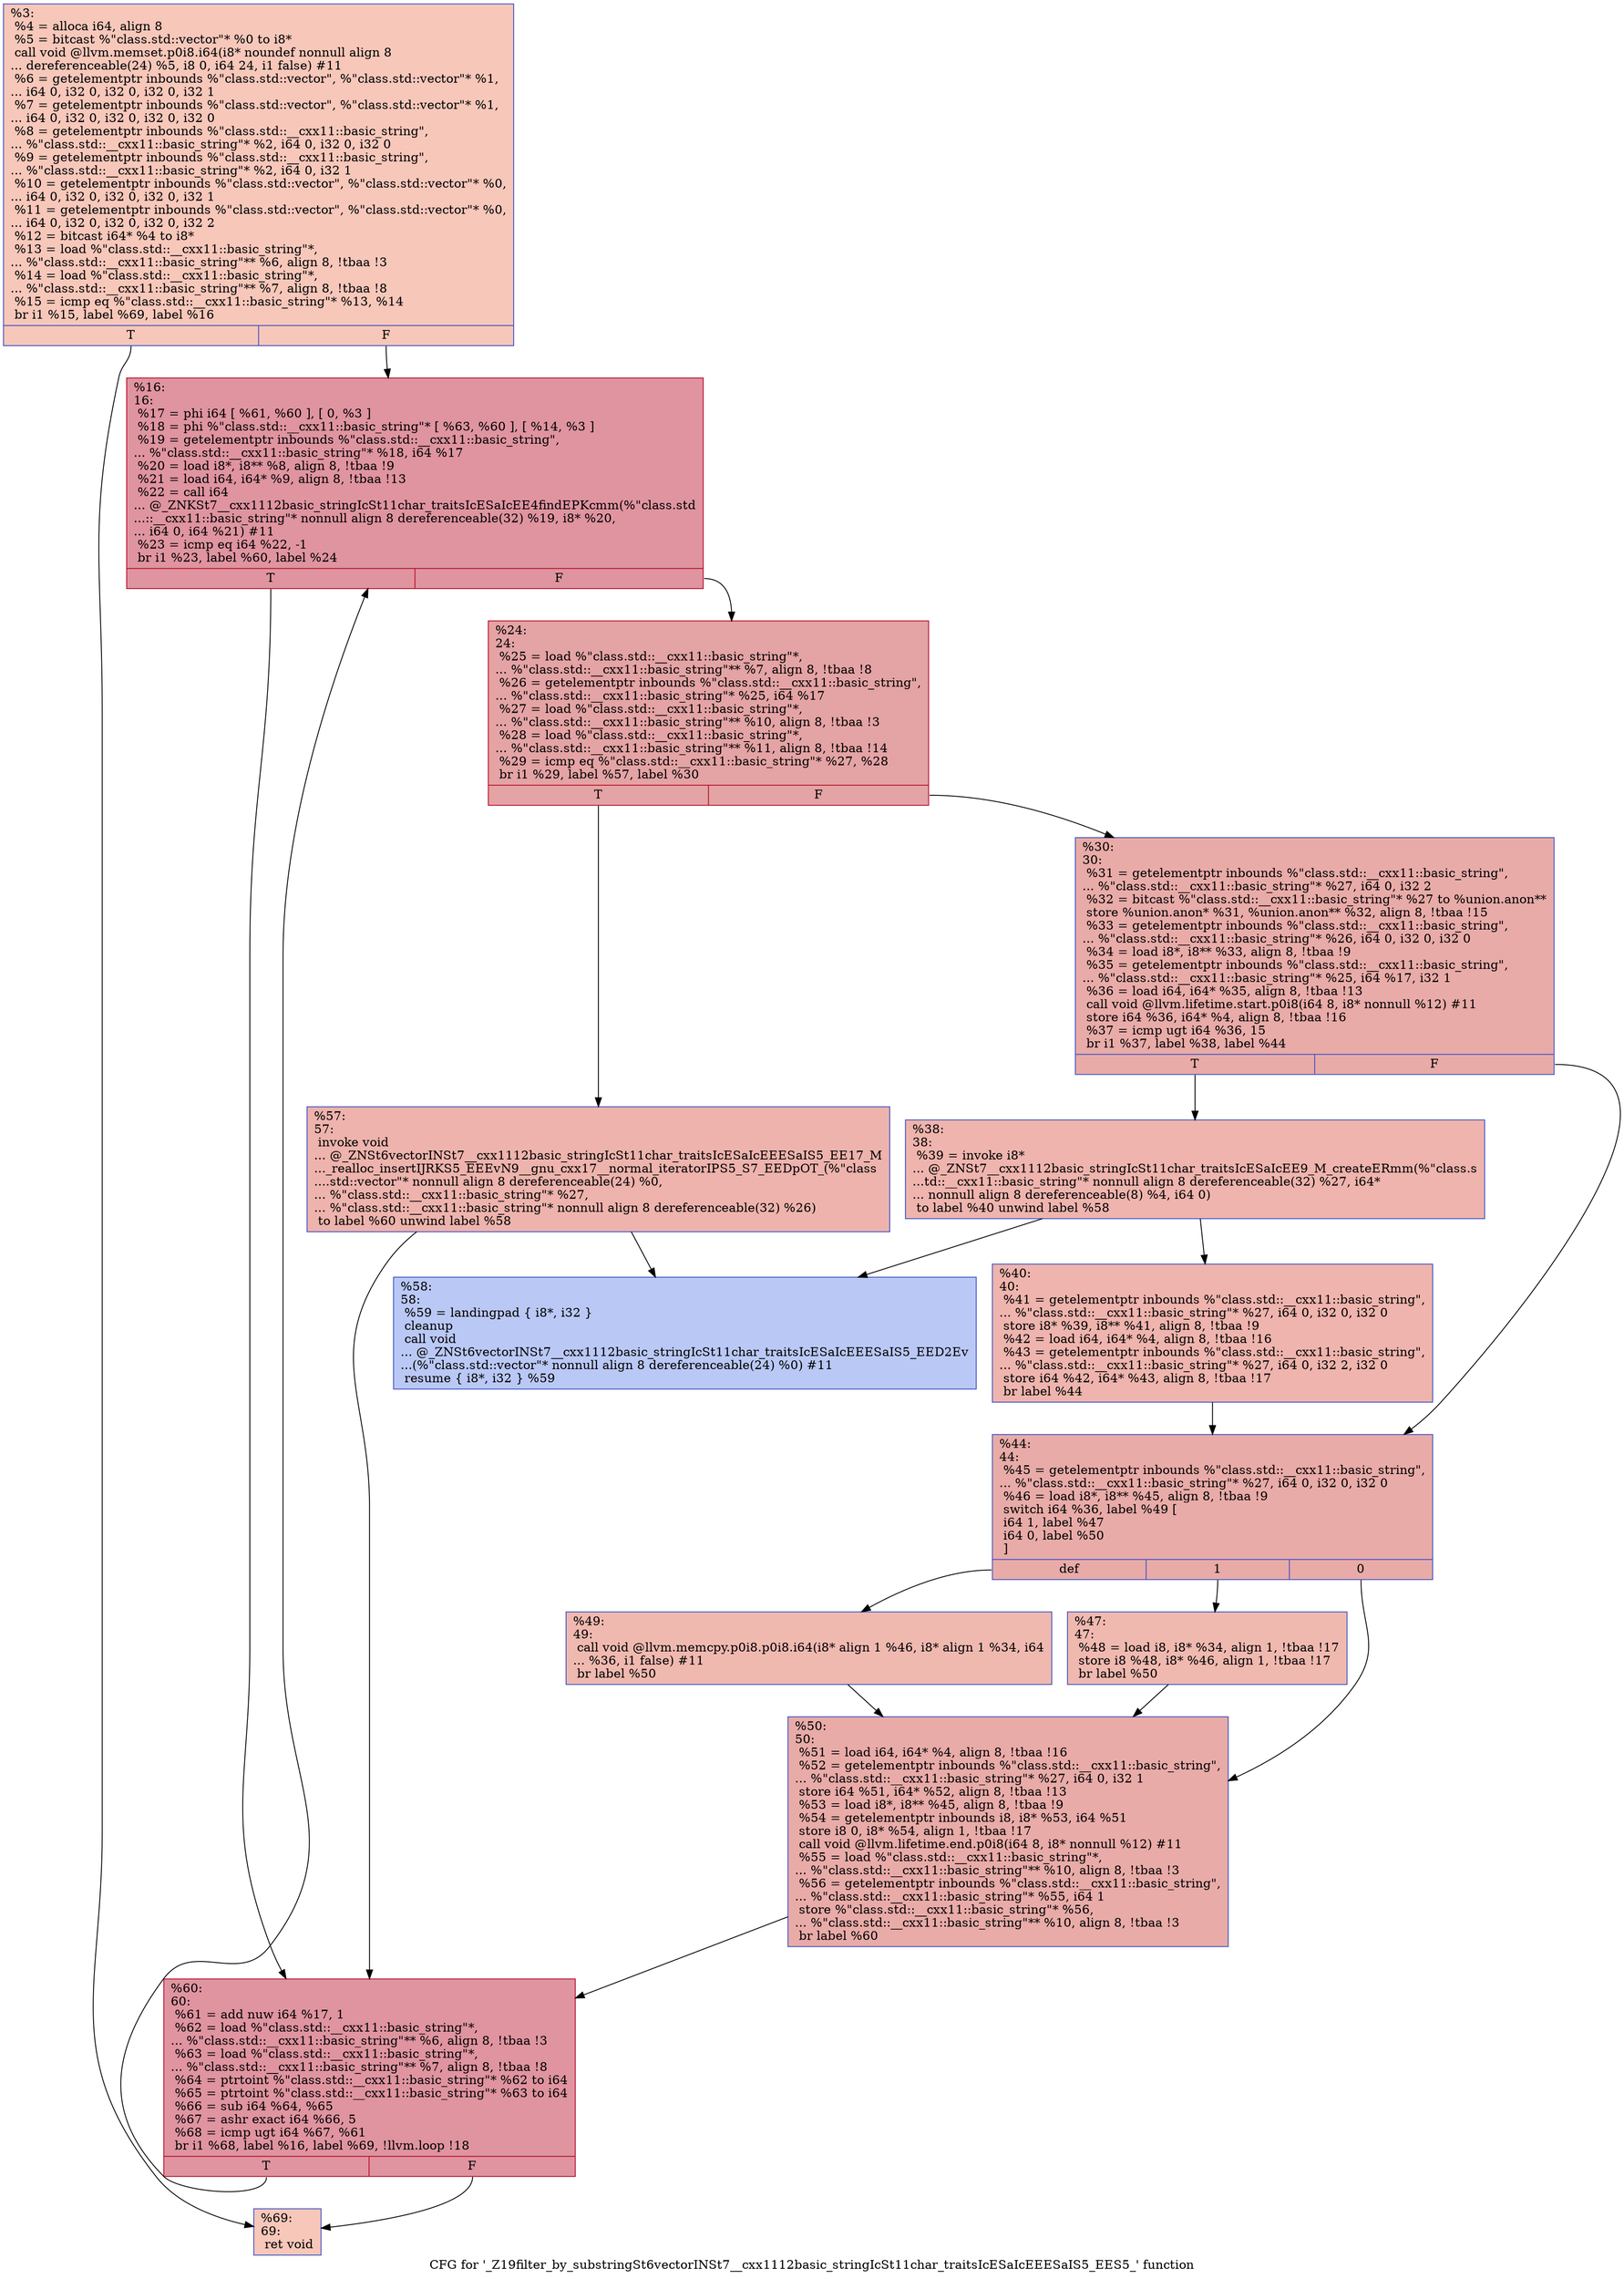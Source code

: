digraph "CFG for '_Z19filter_by_substringSt6vectorINSt7__cxx1112basic_stringIcSt11char_traitsIcESaIcEEESaIS5_EES5_' function" {
	label="CFG for '_Z19filter_by_substringSt6vectorINSt7__cxx1112basic_stringIcSt11char_traitsIcESaIcEEESaIS5_EES5_' function";

	Node0x5592558d8910 [shape=record,color="#3d50c3ff", style=filled, fillcolor="#ec7f6370",label="{%3:\l  %4 = alloca i64, align 8\l  %5 = bitcast %\"class.std::vector\"* %0 to i8*\l  call void @llvm.memset.p0i8.i64(i8* noundef nonnull align 8\l... dereferenceable(24) %5, i8 0, i64 24, i1 false) #11\l  %6 = getelementptr inbounds %\"class.std::vector\", %\"class.std::vector\"* %1,\l... i64 0, i32 0, i32 0, i32 0, i32 1\l  %7 = getelementptr inbounds %\"class.std::vector\", %\"class.std::vector\"* %1,\l... i64 0, i32 0, i32 0, i32 0, i32 0\l  %8 = getelementptr inbounds %\"class.std::__cxx11::basic_string\",\l... %\"class.std::__cxx11::basic_string\"* %2, i64 0, i32 0, i32 0\l  %9 = getelementptr inbounds %\"class.std::__cxx11::basic_string\",\l... %\"class.std::__cxx11::basic_string\"* %2, i64 0, i32 1\l  %10 = getelementptr inbounds %\"class.std::vector\", %\"class.std::vector\"* %0,\l... i64 0, i32 0, i32 0, i32 0, i32 1\l  %11 = getelementptr inbounds %\"class.std::vector\", %\"class.std::vector\"* %0,\l... i64 0, i32 0, i32 0, i32 0, i32 2\l  %12 = bitcast i64* %4 to i8*\l  %13 = load %\"class.std::__cxx11::basic_string\"*,\l... %\"class.std::__cxx11::basic_string\"** %6, align 8, !tbaa !3\l  %14 = load %\"class.std::__cxx11::basic_string\"*,\l... %\"class.std::__cxx11::basic_string\"** %7, align 8, !tbaa !8\l  %15 = icmp eq %\"class.std::__cxx11::basic_string\"* %13, %14\l  br i1 %15, label %69, label %16\l|{<s0>T|<s1>F}}"];
	Node0x5592558d8910:s0 -> Node0x5592558d8fe0;
	Node0x5592558d8910:s1 -> Node0x5592558da860;
	Node0x5592558da860 [shape=record,color="#b70d28ff", style=filled, fillcolor="#b70d2870",label="{%16:\l16:                                               \l  %17 = phi i64 [ %61, %60 ], [ 0, %3 ]\l  %18 = phi %\"class.std::__cxx11::basic_string\"* [ %63, %60 ], [ %14, %3 ]\l  %19 = getelementptr inbounds %\"class.std::__cxx11::basic_string\",\l... %\"class.std::__cxx11::basic_string\"* %18, i64 %17\l  %20 = load i8*, i8** %8, align 8, !tbaa !9\l  %21 = load i64, i64* %9, align 8, !tbaa !13\l  %22 = call i64\l... @_ZNKSt7__cxx1112basic_stringIcSt11char_traitsIcESaIcEE4findEPKcmm(%\"class.std\l...::__cxx11::basic_string\"* nonnull align 8 dereferenceable(32) %19, i8* %20,\l... i64 0, i64 %21) #11\l  %23 = icmp eq i64 %22, -1\l  br i1 %23, label %60, label %24\l|{<s0>T|<s1>F}}"];
	Node0x5592558da860:s0 -> Node0x5592558da9d0;
	Node0x5592558da860:s1 -> Node0x5592558daf50;
	Node0x5592558daf50 [shape=record,color="#b70d28ff", style=filled, fillcolor="#c32e3170",label="{%24:\l24:                                               \l  %25 = load %\"class.std::__cxx11::basic_string\"*,\l... %\"class.std::__cxx11::basic_string\"** %7, align 8, !tbaa !8\l  %26 = getelementptr inbounds %\"class.std::__cxx11::basic_string\",\l... %\"class.std::__cxx11::basic_string\"* %25, i64 %17\l  %27 = load %\"class.std::__cxx11::basic_string\"*,\l... %\"class.std::__cxx11::basic_string\"** %10, align 8, !tbaa !3\l  %28 = load %\"class.std::__cxx11::basic_string\"*,\l... %\"class.std::__cxx11::basic_string\"** %11, align 8, !tbaa !14\l  %29 = icmp eq %\"class.std::__cxx11::basic_string\"* %27, %28\l  br i1 %29, label %57, label %30\l|{<s0>T|<s1>F}}"];
	Node0x5592558daf50:s0 -> Node0x5592558dc390;
	Node0x5592558daf50:s1 -> Node0x5592558dc420;
	Node0x5592558dc420 [shape=record,color="#3d50c3ff", style=filled, fillcolor="#cc403a70",label="{%30:\l30:                                               \l  %31 = getelementptr inbounds %\"class.std::__cxx11::basic_string\",\l... %\"class.std::__cxx11::basic_string\"* %27, i64 0, i32 2\l  %32 = bitcast %\"class.std::__cxx11::basic_string\"* %27 to %union.anon**\l  store %union.anon* %31, %union.anon** %32, align 8, !tbaa !15\l  %33 = getelementptr inbounds %\"class.std::__cxx11::basic_string\",\l... %\"class.std::__cxx11::basic_string\"* %26, i64 0, i32 0, i32 0\l  %34 = load i8*, i8** %33, align 8, !tbaa !9\l  %35 = getelementptr inbounds %\"class.std::__cxx11::basic_string\",\l... %\"class.std::__cxx11::basic_string\"* %25, i64 %17, i32 1\l  %36 = load i64, i64* %35, align 8, !tbaa !13\l  call void @llvm.lifetime.start.p0i8(i64 8, i8* nonnull %12) #11\l  store i64 %36, i64* %4, align 8, !tbaa !16\l  %37 = icmp ugt i64 %36, 15\l  br i1 %37, label %38, label %44\l|{<s0>T|<s1>F}}"];
	Node0x5592558dc420:s0 -> Node0x5592558ddd30;
	Node0x5592558dc420:s1 -> Node0x5592558dddc0;
	Node0x5592558ddd30 [shape=record,color="#3d50c3ff", style=filled, fillcolor="#d8564670",label="{%38:\l38:                                               \l  %39 = invoke i8*\l... @_ZNSt7__cxx1112basic_stringIcSt11char_traitsIcESaIcEE9_M_createERmm(%\"class.s\l...td::__cxx11::basic_string\"* nonnull align 8 dereferenceable(32) %27, i64*\l... nonnull align 8 dereferenceable(8) %4, i64 0)\l          to label %40 unwind label %58\l}"];
	Node0x5592558ddd30 -> Node0x5592558ddfa0;
	Node0x5592558ddd30 -> Node0x5592558ddff0;
	Node0x5592558ddfa0 [shape=record,color="#3d50c3ff", style=filled, fillcolor="#d8564670",label="{%40:\l40:                                               \l  %41 = getelementptr inbounds %\"class.std::__cxx11::basic_string\",\l... %\"class.std::__cxx11::basic_string\"* %27, i64 0, i32 0, i32 0\l  store i8* %39, i8** %41, align 8, !tbaa !9\l  %42 = load i64, i64* %4, align 8, !tbaa !16\l  %43 = getelementptr inbounds %\"class.std::__cxx11::basic_string\",\l... %\"class.std::__cxx11::basic_string\"* %27, i64 0, i32 2, i32 0\l  store i64 %42, i64* %43, align 8, !tbaa !17\l  br label %44\l}"];
	Node0x5592558ddfa0 -> Node0x5592558dddc0;
	Node0x5592558dddc0 [shape=record,color="#3d50c3ff", style=filled, fillcolor="#cc403a70",label="{%44:\l44:                                               \l  %45 = getelementptr inbounds %\"class.std::__cxx11::basic_string\",\l... %\"class.std::__cxx11::basic_string\"* %27, i64 0, i32 0, i32 0\l  %46 = load i8*, i8** %45, align 8, !tbaa !9\l  switch i64 %36, label %49 [\l    i64 1, label %47\l    i64 0, label %50\l  ]\l|{<s0>def|<s1>1|<s2>0}}"];
	Node0x5592558dddc0:s0 -> Node0x5592558ddf00;
	Node0x5592558dddc0:s1 -> Node0x5592558dedd0;
	Node0x5592558dddc0:s2 -> Node0x5592558dee60;
	Node0x5592558dedd0 [shape=record,color="#3d50c3ff", style=filled, fillcolor="#de614d70",label="{%47:\l47:                                               \l  %48 = load i8, i8* %34, align 1, !tbaa !17\l  store i8 %48, i8* %46, align 1, !tbaa !17\l  br label %50\l}"];
	Node0x5592558dedd0 -> Node0x5592558dee60;
	Node0x5592558ddf00 [shape=record,color="#3d50c3ff", style=filled, fillcolor="#de614d70",label="{%49:\l49:                                               \l  call void @llvm.memcpy.p0i8.p0i8.i64(i8* align 1 %46, i8* align 1 %34, i64\l... %36, i1 false) #11\l  br label %50\l}"];
	Node0x5592558ddf00 -> Node0x5592558dee60;
	Node0x5592558dee60 [shape=record,color="#3d50c3ff", style=filled, fillcolor="#cc403a70",label="{%50:\l50:                                               \l  %51 = load i64, i64* %4, align 8, !tbaa !16\l  %52 = getelementptr inbounds %\"class.std::__cxx11::basic_string\",\l... %\"class.std::__cxx11::basic_string\"* %27, i64 0, i32 1\l  store i64 %51, i64* %52, align 8, !tbaa !13\l  %53 = load i8*, i8** %45, align 8, !tbaa !9\l  %54 = getelementptr inbounds i8, i8* %53, i64 %51\l  store i8 0, i8* %54, align 1, !tbaa !17\l  call void @llvm.lifetime.end.p0i8(i64 8, i8* nonnull %12) #11\l  %55 = load %\"class.std::__cxx11::basic_string\"*,\l... %\"class.std::__cxx11::basic_string\"** %10, align 8, !tbaa !3\l  %56 = getelementptr inbounds %\"class.std::__cxx11::basic_string\",\l... %\"class.std::__cxx11::basic_string\"* %55, i64 1\l  store %\"class.std::__cxx11::basic_string\"* %56,\l... %\"class.std::__cxx11::basic_string\"** %10, align 8, !tbaa !3\l  br label %60\l}"];
	Node0x5592558dee60 -> Node0x5592558da9d0;
	Node0x5592558dc390 [shape=record,color="#3d50c3ff", style=filled, fillcolor="#d6524470",label="{%57:\l57:                                               \l  invoke void\l... @_ZNSt6vectorINSt7__cxx1112basic_stringIcSt11char_traitsIcESaIcEEESaIS5_EE17_M\l..._realloc_insertIJRKS5_EEEvN9__gnu_cxx17__normal_iteratorIPS5_S7_EEDpOT_(%\"class\l....std::vector\"* nonnull align 8 dereferenceable(24) %0,\l... %\"class.std::__cxx11::basic_string\"* %27,\l... %\"class.std::__cxx11::basic_string\"* nonnull align 8 dereferenceable(32) %26)\l          to label %60 unwind label %58\l}"];
	Node0x5592558dc390 -> Node0x5592558da9d0;
	Node0x5592558dc390 -> Node0x5592558ddff0;
	Node0x5592558ddff0 [shape=record,color="#3d50c3ff", style=filled, fillcolor="#6282ea70",label="{%58:\l58:                                               \l  %59 = landingpad \{ i8*, i32 \}\l          cleanup\l  call void\l... @_ZNSt6vectorINSt7__cxx1112basic_stringIcSt11char_traitsIcESaIcEEESaIS5_EED2Ev\l...(%\"class.std::vector\"* nonnull align 8 dereferenceable(24) %0) #11\l  resume \{ i8*, i32 \} %59\l}"];
	Node0x5592558da9d0 [shape=record,color="#b70d28ff", style=filled, fillcolor="#b70d2870",label="{%60:\l60:                                               \l  %61 = add nuw i64 %17, 1\l  %62 = load %\"class.std::__cxx11::basic_string\"*,\l... %\"class.std::__cxx11::basic_string\"** %6, align 8, !tbaa !3\l  %63 = load %\"class.std::__cxx11::basic_string\"*,\l... %\"class.std::__cxx11::basic_string\"** %7, align 8, !tbaa !8\l  %64 = ptrtoint %\"class.std::__cxx11::basic_string\"* %62 to i64\l  %65 = ptrtoint %\"class.std::__cxx11::basic_string\"* %63 to i64\l  %66 = sub i64 %64, %65\l  %67 = ashr exact i64 %66, 5\l  %68 = icmp ugt i64 %67, %61\l  br i1 %68, label %16, label %69, !llvm.loop !18\l|{<s0>T|<s1>F}}"];
	Node0x5592558da9d0:s0 -> Node0x5592558da860;
	Node0x5592558da9d0:s1 -> Node0x5592558d8fe0;
	Node0x5592558d8fe0 [shape=record,color="#3d50c3ff", style=filled, fillcolor="#ec7f6370",label="{%69:\l69:                                               \l  ret void\l}"];
}
